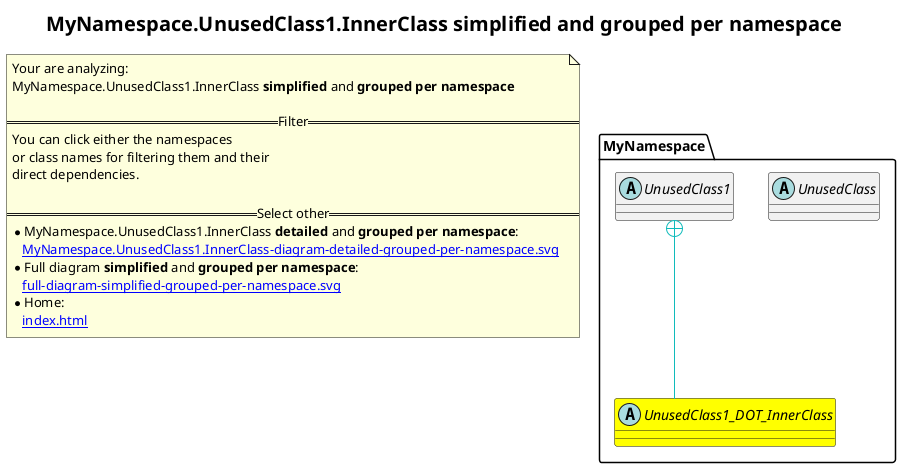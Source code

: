 @startuml
skinparam linetype ortho
title <size:20>MyNamespace.UnusedClass1.InnerClass **simplified** and **grouped per namespace**</size>
note "Your are analyzing:\nMyNamespace.UnusedClass1.InnerClass **simplified** and **grouped per namespace**\n\n==Filter==\nYou can click either the namespaces \nor class names for filtering them and their\ndirect dependencies.\n\n==Select other==\n* MyNamespace.UnusedClass1.InnerClass **detailed** and **grouped per namespace**:\n   [[MyNamespace.UnusedClass1.InnerClass-diagram-detailed-grouped-per-namespace.svg]]\n* Full diagram **simplified** and **grouped per namespace**:\n   [[full-diagram-simplified-grouped-per-namespace.svg]]\n* Home:\n   [[index.html]]" as FloatingNote
namespace MyNamespace [[MyNamespace-diagram-simplified-grouped-per-namespace.svg]] {
abstract class MyNamespace.UnusedClass1_DOT_InnerClass [[MyNamespace.UnusedClass1.InnerClass-diagram-simplified-grouped-per-namespace.svg]] #yellow {
}
abstract class MyNamespace.UnusedClass [[MyNamespace.UnusedClass-diagram-simplified-grouped-per-namespace.svg]]  {
}
abstract class MyNamespace.UnusedClass1 [[MyNamespace.UnusedClass1-diagram-simplified-grouped-per-namespace.svg]]  {
}
'Compared namespace MyNamespace [[MyNamespace-diagram-simplified-grouped-per-namespace.svg]] { with last element of }
' Closing all previous_sub_namespace_list namespace None because file analysis is finished.
' Closing namespace MyNamespace
}
 ' *************************************** 
 ' *************************************** 
 ' *************************************** 
' Class relations extracted from namespace:
' MyNamespace
MyNamespace.UnusedClass1.InnerClass .[#6060BB].> MyNamespace.UnusedClass  : uses 
MyNamespace.UnusedClass1 +-[#10BBBB]- MyNamespace.UnusedClass1_DOT_InnerClass 
@enduml